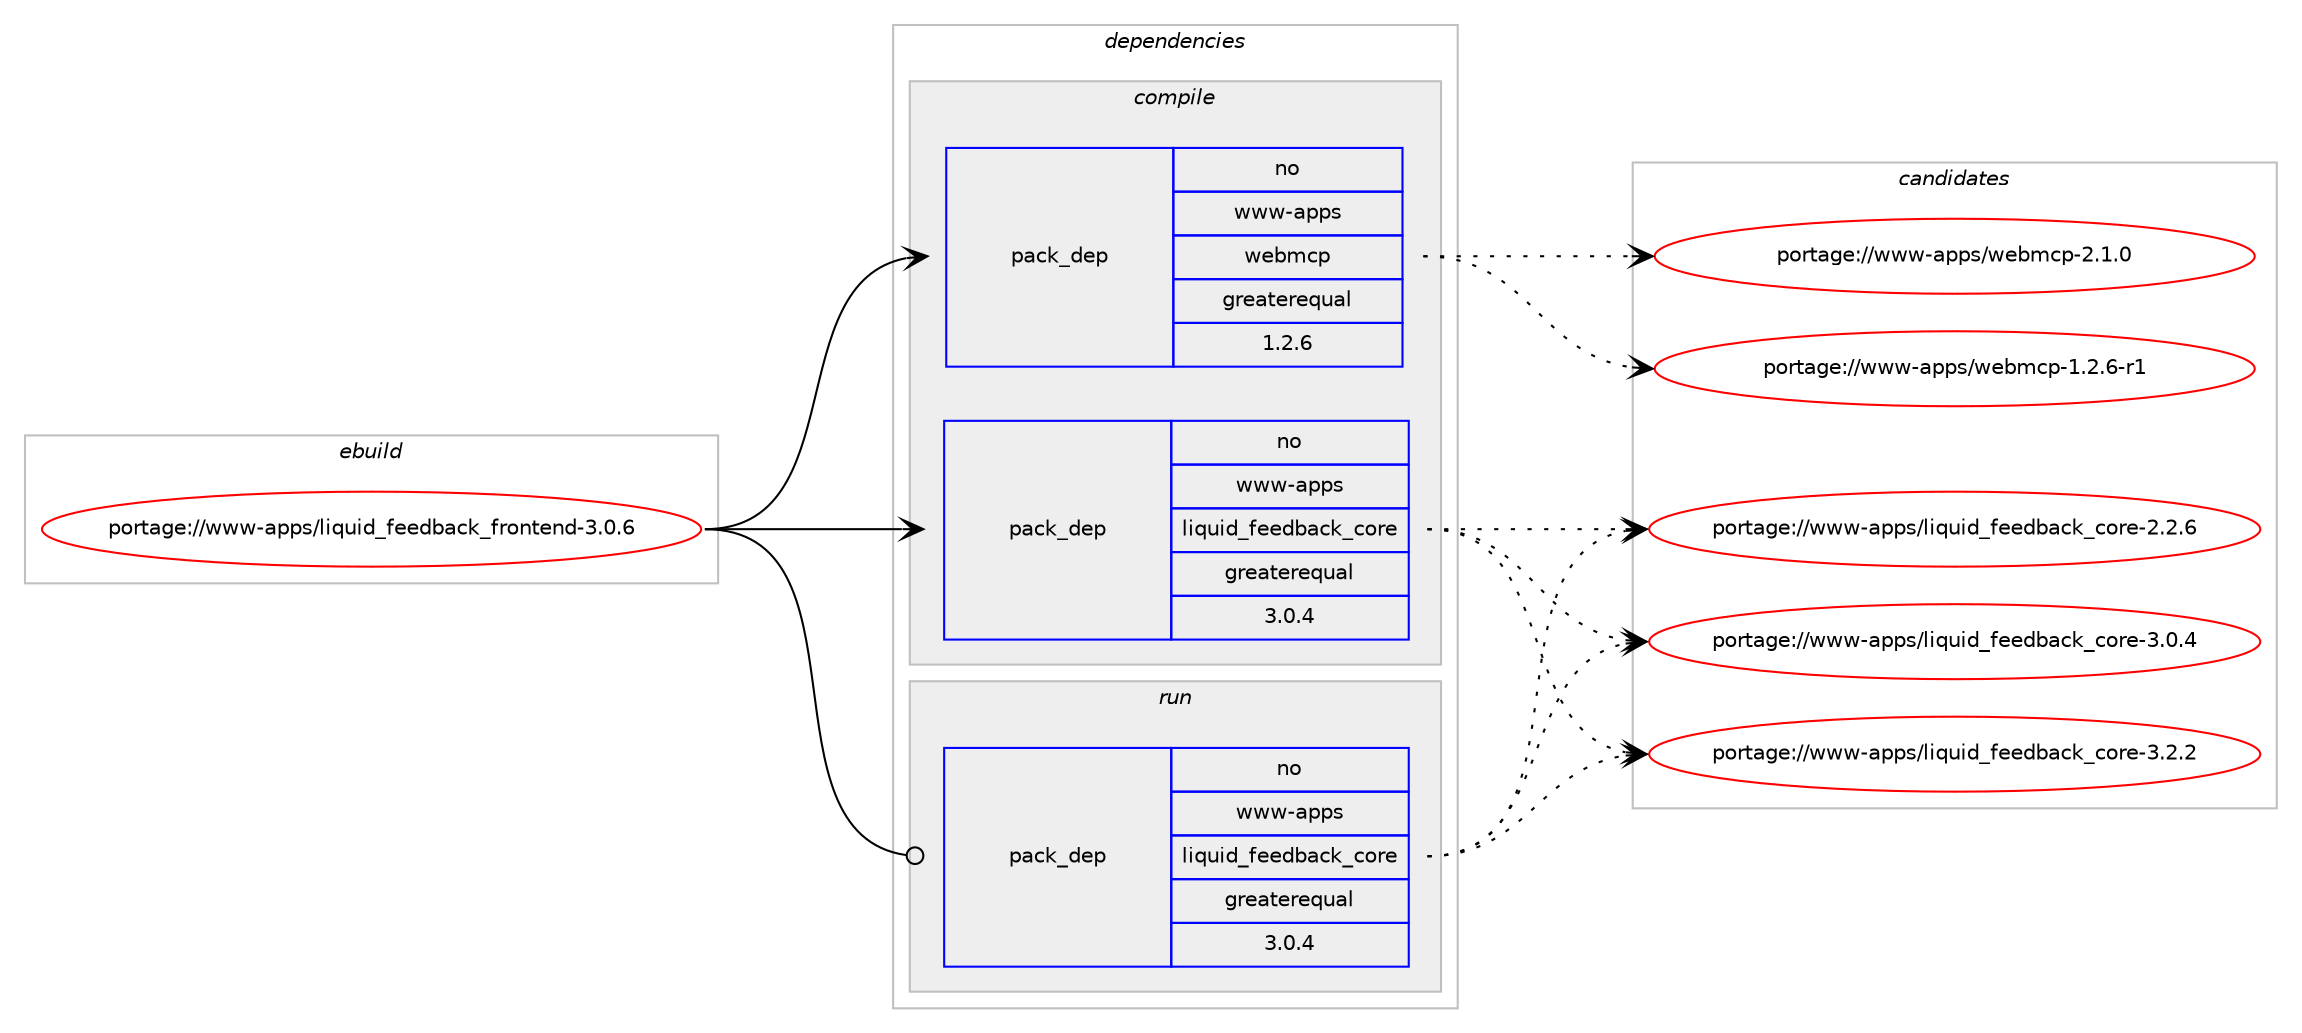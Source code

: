 digraph prolog {

# *************
# Graph options
# *************

newrank=true;
concentrate=true;
compound=true;
graph [rankdir=LR,fontname=Helvetica,fontsize=10,ranksep=1.5];#, ranksep=2.5, nodesep=0.2];
edge  [arrowhead=vee];
node  [fontname=Helvetica,fontsize=10];

# **********
# The ebuild
# **********

subgraph cluster_leftcol {
color=gray;
rank=same;
label=<<i>ebuild</i>>;
id [label="portage://www-apps/liquid_feedback_frontend-3.0.6", color=red, width=4, href="../www-apps/liquid_feedback_frontend-3.0.6.svg"];
}

# ****************
# The dependencies
# ****************

subgraph cluster_midcol {
color=gray;
label=<<i>dependencies</i>>;
subgraph cluster_compile {
fillcolor="#eeeeee";
style=filled;
label=<<i>compile</i>>;
subgraph pack1597 {
dependency2828 [label=<<TABLE BORDER="0" CELLBORDER="1" CELLSPACING="0" CELLPADDING="4" WIDTH="220"><TR><TD ROWSPAN="6" CELLPADDING="30">pack_dep</TD></TR><TR><TD WIDTH="110">no</TD></TR><TR><TD>www-apps</TD></TR><TR><TD>liquid_feedback_core</TD></TR><TR><TD>greaterequal</TD></TR><TR><TD>3.0.4</TD></TR></TABLE>>, shape=none, color=blue];
}
id:e -> dependency2828:w [weight=20,style="solid",arrowhead="vee"];
# *** BEGIN UNKNOWN DEPENDENCY TYPE (TODO) ***
# id -> package_dependency(portage://www-apps/liquid_feedback_frontend-3.0.6,install,no,www-apps,rocketwiki-lqfb,none,[,,],[],[])
# *** END UNKNOWN DEPENDENCY TYPE (TODO) ***

subgraph pack1598 {
dependency2829 [label=<<TABLE BORDER="0" CELLBORDER="1" CELLSPACING="0" CELLPADDING="4" WIDTH="220"><TR><TD ROWSPAN="6" CELLPADDING="30">pack_dep</TD></TR><TR><TD WIDTH="110">no</TD></TR><TR><TD>www-apps</TD></TR><TR><TD>webmcp</TD></TR><TR><TD>greaterequal</TD></TR><TR><TD>1.2.6</TD></TR></TABLE>>, shape=none, color=blue];
}
id:e -> dependency2829:w [weight=20,style="solid",arrowhead="vee"];
# *** BEGIN UNKNOWN DEPENDENCY TYPE (TODO) ***
# id -> package_dependency(portage://www-apps/liquid_feedback_frontend-3.0.6,install,no,www-servers,apache,none,[,,],[],[])
# *** END UNKNOWN DEPENDENCY TYPE (TODO) ***

}
subgraph cluster_compileandrun {
fillcolor="#eeeeee";
style=filled;
label=<<i>compile and run</i>>;
}
subgraph cluster_run {
fillcolor="#eeeeee";
style=filled;
label=<<i>run</i>>;
subgraph pack1599 {
dependency2830 [label=<<TABLE BORDER="0" CELLBORDER="1" CELLSPACING="0" CELLPADDING="4" WIDTH="220"><TR><TD ROWSPAN="6" CELLPADDING="30">pack_dep</TD></TR><TR><TD WIDTH="110">no</TD></TR><TR><TD>www-apps</TD></TR><TR><TD>liquid_feedback_core</TD></TR><TR><TD>greaterequal</TD></TR><TR><TD>3.0.4</TD></TR></TABLE>>, shape=none, color=blue];
}
id:e -> dependency2830:w [weight=20,style="solid",arrowhead="odot"];
}
}

# **************
# The candidates
# **************

subgraph cluster_choices {
rank=same;
color=gray;
label=<<i>candidates</i>>;

subgraph choice1597 {
color=black;
nodesep=1;
choice119119119459711211211547108105113117105100951021011011009897991079599111114101455046504654 [label="portage://www-apps/liquid_feedback_core-2.2.6", color=red, width=4,href="../www-apps/liquid_feedback_core-2.2.6.svg"];
choice119119119459711211211547108105113117105100951021011011009897991079599111114101455146484652 [label="portage://www-apps/liquid_feedback_core-3.0.4", color=red, width=4,href="../www-apps/liquid_feedback_core-3.0.4.svg"];
choice119119119459711211211547108105113117105100951021011011009897991079599111114101455146504650 [label="portage://www-apps/liquid_feedback_core-3.2.2", color=red, width=4,href="../www-apps/liquid_feedback_core-3.2.2.svg"];
dependency2828:e -> choice119119119459711211211547108105113117105100951021011011009897991079599111114101455046504654:w [style=dotted,weight="100"];
dependency2828:e -> choice119119119459711211211547108105113117105100951021011011009897991079599111114101455146484652:w [style=dotted,weight="100"];
dependency2828:e -> choice119119119459711211211547108105113117105100951021011011009897991079599111114101455146504650:w [style=dotted,weight="100"];
}
subgraph choice1598 {
color=black;
nodesep=1;
choice11911911945971121121154711910198109991124549465046544511449 [label="portage://www-apps/webmcp-1.2.6-r1", color=red, width=4,href="../www-apps/webmcp-1.2.6-r1.svg"];
choice1191191194597112112115471191019810999112455046494648 [label="portage://www-apps/webmcp-2.1.0", color=red, width=4,href="../www-apps/webmcp-2.1.0.svg"];
dependency2829:e -> choice11911911945971121121154711910198109991124549465046544511449:w [style=dotted,weight="100"];
dependency2829:e -> choice1191191194597112112115471191019810999112455046494648:w [style=dotted,weight="100"];
}
subgraph choice1599 {
color=black;
nodesep=1;
choice119119119459711211211547108105113117105100951021011011009897991079599111114101455046504654 [label="portage://www-apps/liquid_feedback_core-2.2.6", color=red, width=4,href="../www-apps/liquid_feedback_core-2.2.6.svg"];
choice119119119459711211211547108105113117105100951021011011009897991079599111114101455146484652 [label="portage://www-apps/liquid_feedback_core-3.0.4", color=red, width=4,href="../www-apps/liquid_feedback_core-3.0.4.svg"];
choice119119119459711211211547108105113117105100951021011011009897991079599111114101455146504650 [label="portage://www-apps/liquid_feedback_core-3.2.2", color=red, width=4,href="../www-apps/liquid_feedback_core-3.2.2.svg"];
dependency2830:e -> choice119119119459711211211547108105113117105100951021011011009897991079599111114101455046504654:w [style=dotted,weight="100"];
dependency2830:e -> choice119119119459711211211547108105113117105100951021011011009897991079599111114101455146484652:w [style=dotted,weight="100"];
dependency2830:e -> choice119119119459711211211547108105113117105100951021011011009897991079599111114101455146504650:w [style=dotted,weight="100"];
}
}

}
